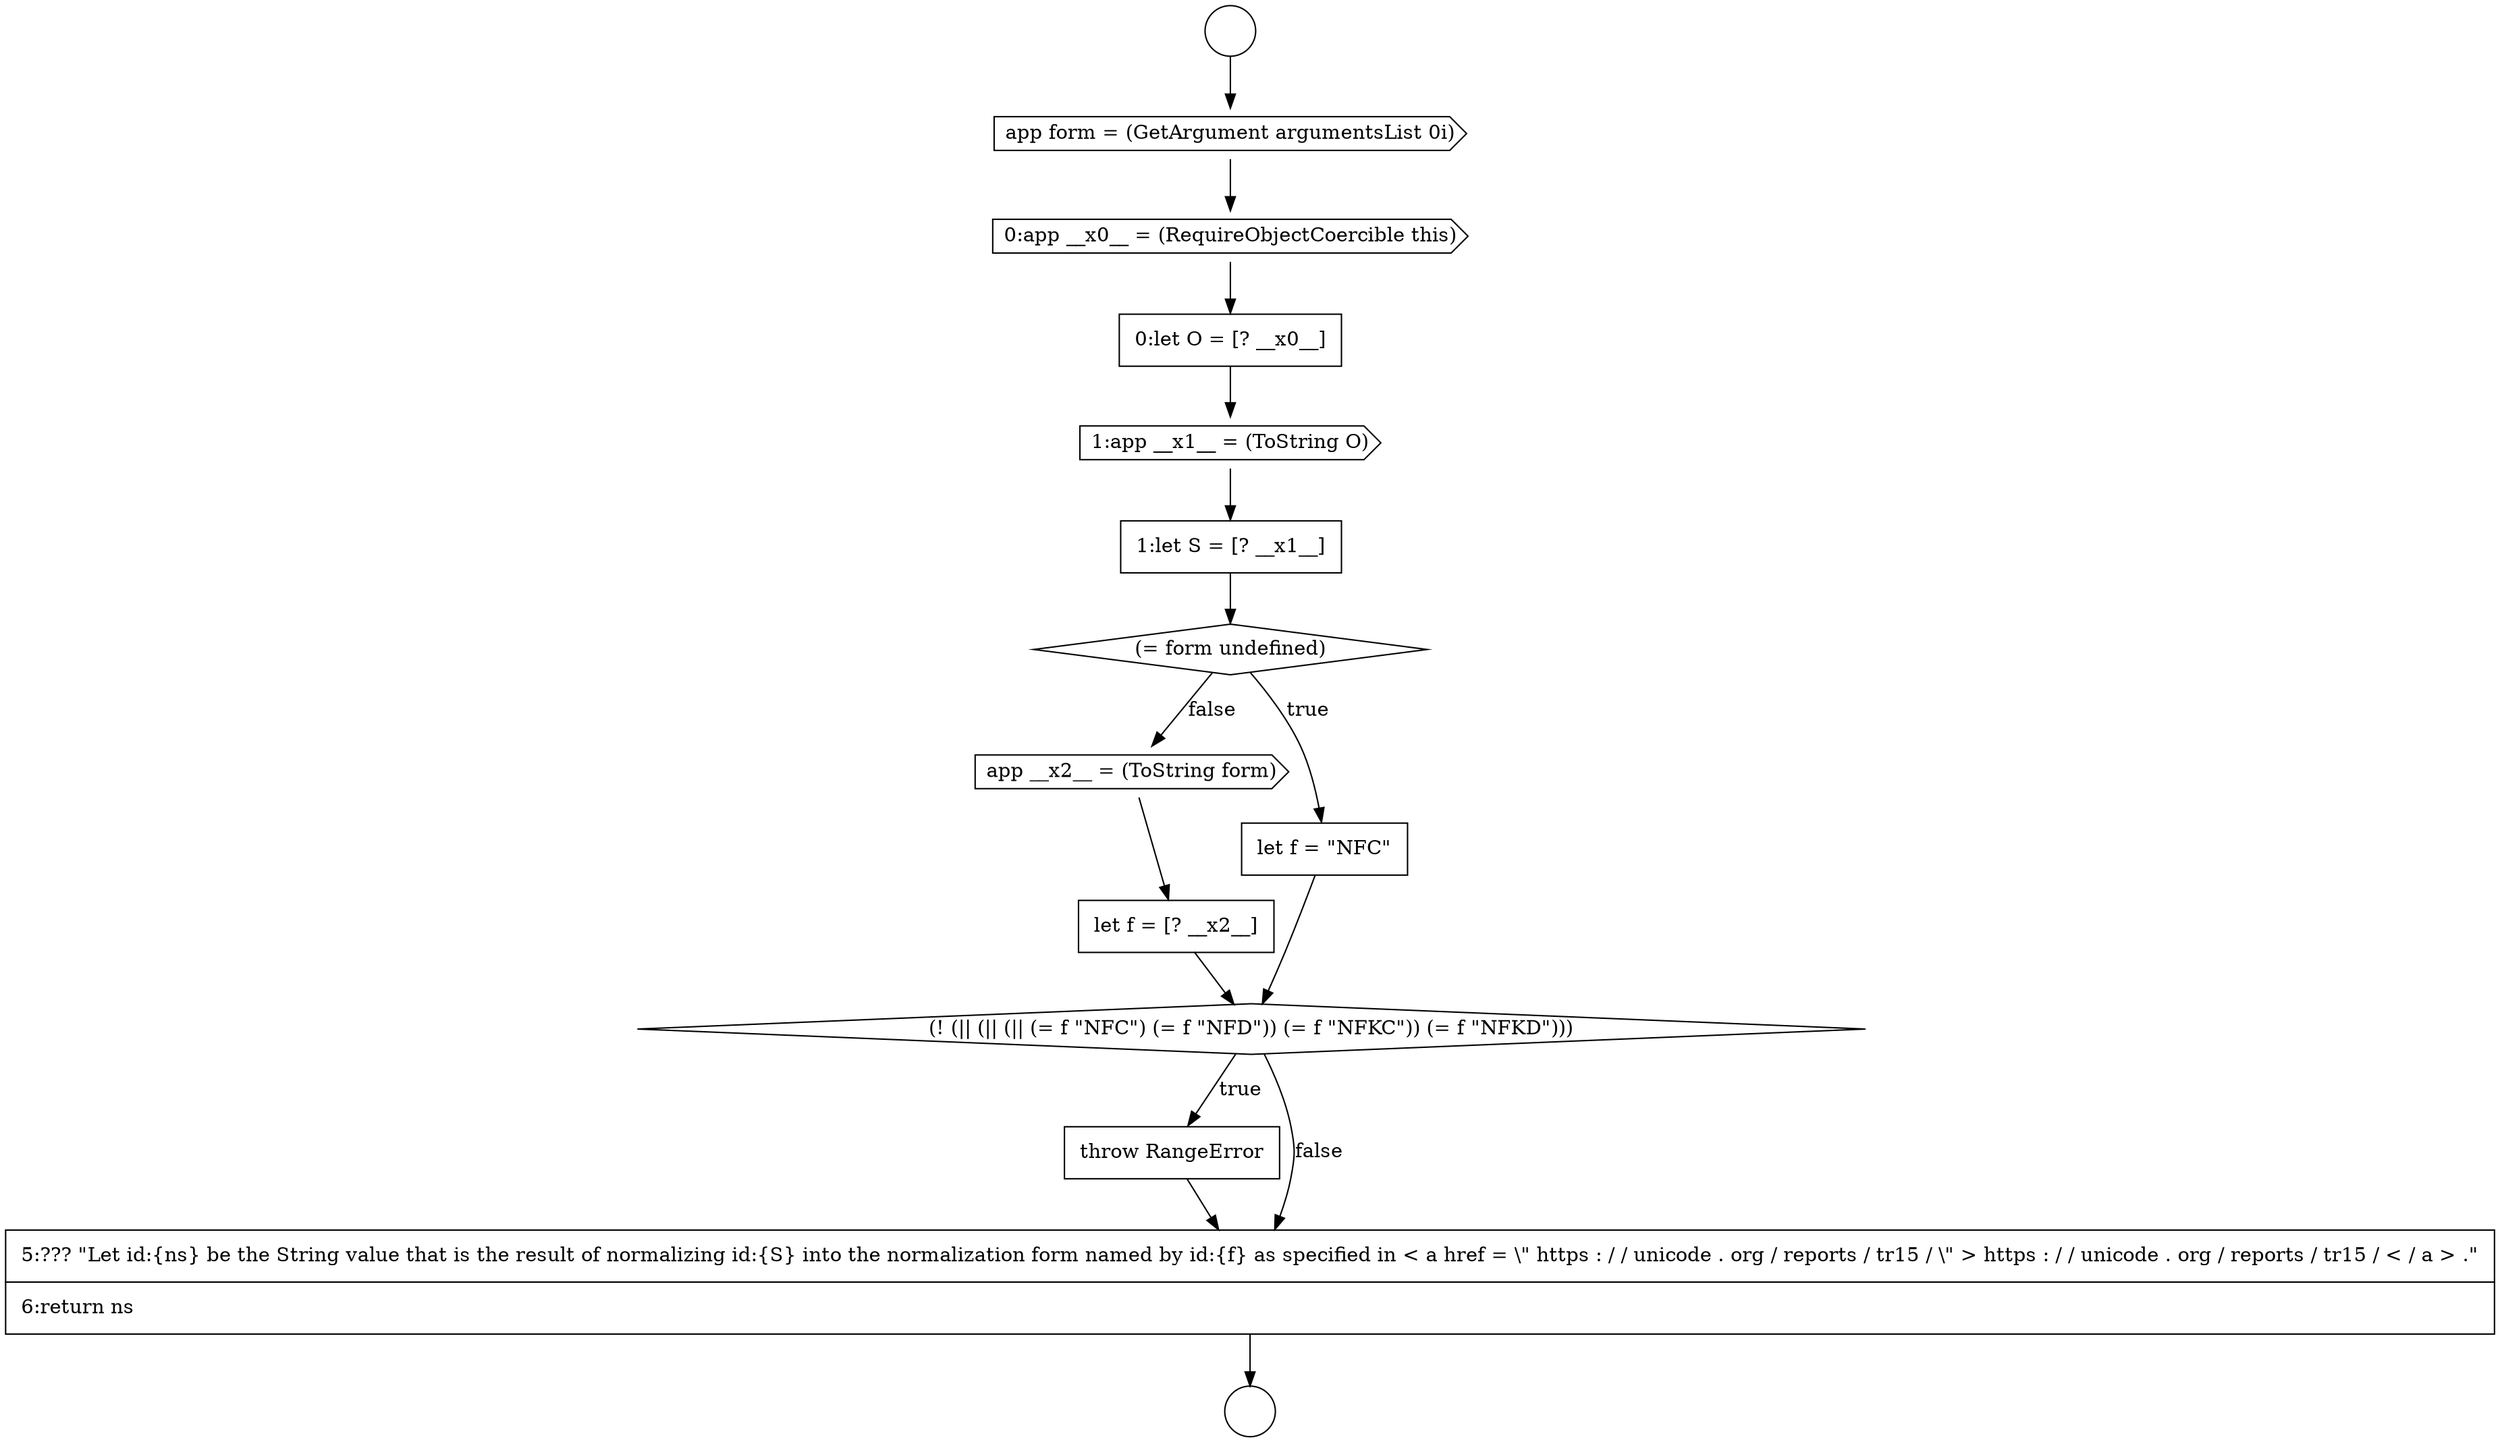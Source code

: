 digraph {
  node14078 [shape=cds, label=<<font color="black">1:app __x1__ = (ToString O)</font>> color="black" fillcolor="white" style=filled]
  node14084 [shape=diamond, label=<<font color="black">(! (|| (|| (|| (= f &quot;NFC&quot;) (= f &quot;NFD&quot;)) (= f &quot;NFKC&quot;)) (= f &quot;NFKD&quot;)))</font>> color="black" fillcolor="white" style=filled]
  node14075 [shape=cds, label=<<font color="black">app form = (GetArgument argumentsList 0i)</font>> color="black" fillcolor="white" style=filled]
  node14085 [shape=none, margin=0, label=<<font color="black">
    <table border="0" cellborder="1" cellspacing="0" cellpadding="10">
      <tr><td align="left">throw RangeError</td></tr>
    </table>
  </font>> color="black" fillcolor="white" style=filled]
  node14077 [shape=none, margin=0, label=<<font color="black">
    <table border="0" cellborder="1" cellspacing="0" cellpadding="10">
      <tr><td align="left">0:let O = [? __x0__]</td></tr>
    </table>
  </font>> color="black" fillcolor="white" style=filled]
  node14080 [shape=diamond, label=<<font color="black">(= form undefined)</font>> color="black" fillcolor="white" style=filled]
  node14073 [shape=circle label=" " color="black" fillcolor="white" style=filled]
  node14076 [shape=cds, label=<<font color="black">0:app __x0__ = (RequireObjectCoercible this)</font>> color="black" fillcolor="white" style=filled]
  node14074 [shape=circle label=" " color="black" fillcolor="white" style=filled]
  node14082 [shape=cds, label=<<font color="black">app __x2__ = (ToString form)</font>> color="black" fillcolor="white" style=filled]
  node14081 [shape=none, margin=0, label=<<font color="black">
    <table border="0" cellborder="1" cellspacing="0" cellpadding="10">
      <tr><td align="left">let f = &quot;NFC&quot;</td></tr>
    </table>
  </font>> color="black" fillcolor="white" style=filled]
  node14086 [shape=none, margin=0, label=<<font color="black">
    <table border="0" cellborder="1" cellspacing="0" cellpadding="10">
      <tr><td align="left">5:??? &quot;Let id:{ns} be the String value that is the result of normalizing id:{S} into the normalization form named by id:{f} as specified in &lt; a href = \&quot; https : / / unicode . org / reports / tr15 / \&quot; &gt; https : / / unicode . org / reports / tr15 / &lt; / a &gt; .&quot;</td></tr>
      <tr><td align="left">6:return ns</td></tr>
    </table>
  </font>> color="black" fillcolor="white" style=filled]
  node14083 [shape=none, margin=0, label=<<font color="black">
    <table border="0" cellborder="1" cellspacing="0" cellpadding="10">
      <tr><td align="left">let f = [? __x2__]</td></tr>
    </table>
  </font>> color="black" fillcolor="white" style=filled]
  node14079 [shape=none, margin=0, label=<<font color="black">
    <table border="0" cellborder="1" cellspacing="0" cellpadding="10">
      <tr><td align="left">1:let S = [? __x1__]</td></tr>
    </table>
  </font>> color="black" fillcolor="white" style=filled]
  node14075 -> node14076 [ color="black"]
  node14078 -> node14079 [ color="black"]
  node14077 -> node14078 [ color="black"]
  node14079 -> node14080 [ color="black"]
  node14085 -> node14086 [ color="black"]
  node14084 -> node14085 [label=<<font color="black">true</font>> color="black"]
  node14084 -> node14086 [label=<<font color="black">false</font>> color="black"]
  node14073 -> node14075 [ color="black"]
  node14083 -> node14084 [ color="black"]
  node14086 -> node14074 [ color="black"]
  node14076 -> node14077 [ color="black"]
  node14082 -> node14083 [ color="black"]
  node14080 -> node14081 [label=<<font color="black">true</font>> color="black"]
  node14080 -> node14082 [label=<<font color="black">false</font>> color="black"]
  node14081 -> node14084 [ color="black"]
}
